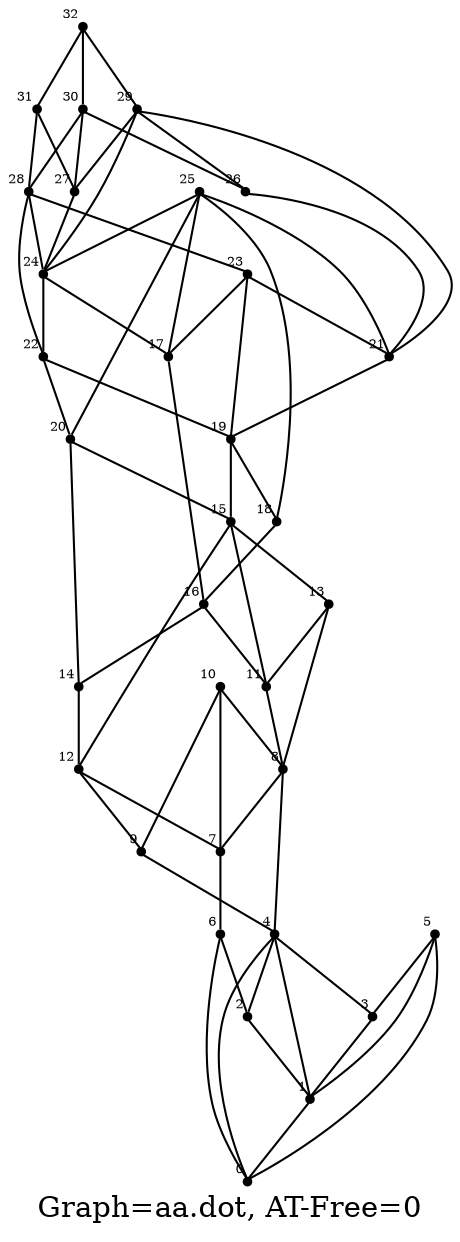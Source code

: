 /* Created by igraph 0.8.0-pre+0200568 */
graph {
  graph [
    name="Graph G"
    label="Graph=aa.dot, AT-Free=0"
    vertices=33
    edges=66
    labelloc=bottom
  ];
  0 [
    pos="0.000000,1.000000!"
    shape=point
    fontsize=6
    xlabel=0
  ];
  1 [
    pos="-0.100000,2.000000!"
    shape=point
    fontsize=6
    xlabel=1
  ];
  2 [
    pos="0.000000,3.000000!"
    shape=point
    fontsize=6
    xlabel=2
  ];
  3 [
    pos="-0.100000,4.000000!"
    shape=point
    fontsize=6
    xlabel=3
  ];
  4 [
    pos="1.000000,1.000000!"
    shape=point
    fontsize=6
    xlabel=4
  ];
  5 [
    pos="0.900000,2.000000!"
    shape=point
    fontsize=6
    xlabel=5
  ];
  6 [
    pos="1.000000,3.000000!"
    shape=point
    fontsize=6
    xlabel=6
  ];
  7 [
    pos="2.000000,1.000000!"
    shape=point
    fontsize=6
    xlabel=7
  ];
  8 [
    pos="1.900000,2.000000!"
    shape=point
    fontsize=6
    xlabel=8
  ];
  9 [
    pos="2.000000,3.000000!"
    shape=point
    fontsize=6
    xlabel=9
  ];
  10 [
    pos="3.000000,1.000000!"
    shape=point
    fontsize=6
    xlabel=10
  ];
  11 [
    pos="2.900000,2.000000!"
    shape=point
    fontsize=6
    xlabel=11
  ];
  12 [
    pos="3.000000,3.000000!"
    shape=point
    fontsize=6
    xlabel=12
  ];
  13 [
    pos="2.900000,4.000000!"
    shape=point
    fontsize=6
    xlabel=13
  ];
  14 [
    pos="4.000000,1.000000!"
    shape=point
    fontsize=6
    xlabel=14
  ];
  15 [
    pos="3.900000,2.000000!"
    shape=point
    fontsize=6
    xlabel=15
  ];
  16 [
    pos="4.000000,3.000000!"
    shape=point
    fontsize=6
    xlabel=16
  ];
  17 [
    pos="5.000000,1.000000!"
    shape=point
    fontsize=6
    xlabel=17
  ];
  18 [
    pos="4.900000,2.000000!"
    shape=point
    fontsize=6
    xlabel=18
  ];
  19 [
    pos="5.000000,3.000000!"
    shape=point
    fontsize=6
    xlabel=19
  ];
  20 [
    pos="4.900000,4.000000!"
    shape=point
    fontsize=6
    xlabel=20
  ];
  21 [
    pos="6.000000,0.000000!"
    shape=point
    fontsize=6
    xlabel=21
  ];
  22 [
    pos="5.900000,1.000000!"
    shape=point
    fontsize=6
    xlabel=22
  ];
  23 [
    pos="6.000000,2.000000!"
    shape=point
    fontsize=6
    xlabel=23
  ];
  24 [
    pos="5.900000,3.000000!"
    shape=point
    fontsize=6
    xlabel=24
  ];
  25 [
    pos="6.000000,4.000000!"
    shape=point
    fontsize=6
    xlabel=25
  ];
  26 [
    pos="7.000000,1.000000!"
    shape=point
    fontsize=6
    xlabel=26
  ];
  27 [
    pos="6.900000,2.000000!"
    shape=point
    fontsize=6
    xlabel=27
  ];
  28 [
    pos="7.000000,3.000000!"
    shape=point
    fontsize=6
    xlabel=28
  ];
  29 [
    pos="6.900000,4.000000!"
    shape=point
    fontsize=6
    xlabel=29
  ];
  30 [
    pos="8.000000,1.000000!"
    shape=point
    fontsize=6
    xlabel=30
  ];
  31 [
    pos="7.900000,2.000000!"
    shape=point
    fontsize=6
    xlabel=31
  ];
  32 [
    pos="8.000000,3.000000!"
    shape=point
    fontsize=6
    xlabel=32
  ];

  4 -- 0;
  6 -- 0;
  5 -- 0;
  5 -- 1;
  4 -- 1;
  1 -- 0;
  6 -- 2;
  2 -- 1;
  4 -- 2;
  5 -- 3;
  4 -- 3;
  3 -- 1;
  7 -- 6;
  10 -- 7;
  8 -- 7;
  10 -- 8;
  8 -- 4;
  12 -- 9;
  9 -- 4;
  10 -- 9;
  16 -- 11;
  11 -- 8;
  15 -- 11;
  13 -- 11;
  15 -- 12;
  12 -- 7;
  14 -- 12;
  15 -- 13;
  13 -- 8;
  20 -- 14;
  16 -- 14;
  18 -- 16;
  23 -- 17;
  17 -- 16;
  25 -- 17;
  25 -- 18;
  19 -- 18;
  22 -- 19;
  19 -- 15;
  23 -- 19;
  25 -- 20;
  20 -- 15;
  22 -- 20;
  26 -- 21;
  25 -- 21;
  21 -- 19;
  29 -- 21;
  28 -- 22;
  24 -- 22;
  28 -- 23;
  23 -- 21;
  28 -- 24;
  24 -- 17;
  29 -- 24;
  25 -- 24;
  30 -- 26;
  29 -- 26;
  31 -- 27;
  27 -- 24;
  30 -- 27;
  29 -- 27;
  30 -- 28;
  31 -- 28;
  32 -- 31;
  32 -- 29;
  32 -- 30;
}
